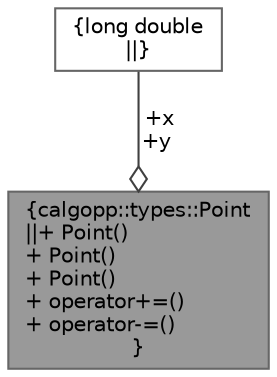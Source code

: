 digraph "calgopp::types::Point"
{
 // LATEX_PDF_SIZE
  bgcolor="transparent";
  edge [fontname=Helvetica,fontsize=10,labelfontname=Helvetica,labelfontsize=10];
  node [fontname=Helvetica,fontsize=10,shape=box,height=0.2,width=0.4];
  Node1 [label="{calgopp::types::Point\n||+ Point()\l+ Point()\l+ Point()\l+ operator+=()\l+ operator-=()\l}",height=0.2,width=0.4,color="gray40", fillcolor="grey60", style="filled", fontcolor="black",tooltip=" "];
  Node2 -> Node1 [color="grey25",style="solid",label=" +x\n+y" ,arrowhead="odiamond"];
  Node2 [label="{long double\n||}",height=0.2,width=0.4,color="gray40", fillcolor="white", style="filled",tooltip=" "];
}
